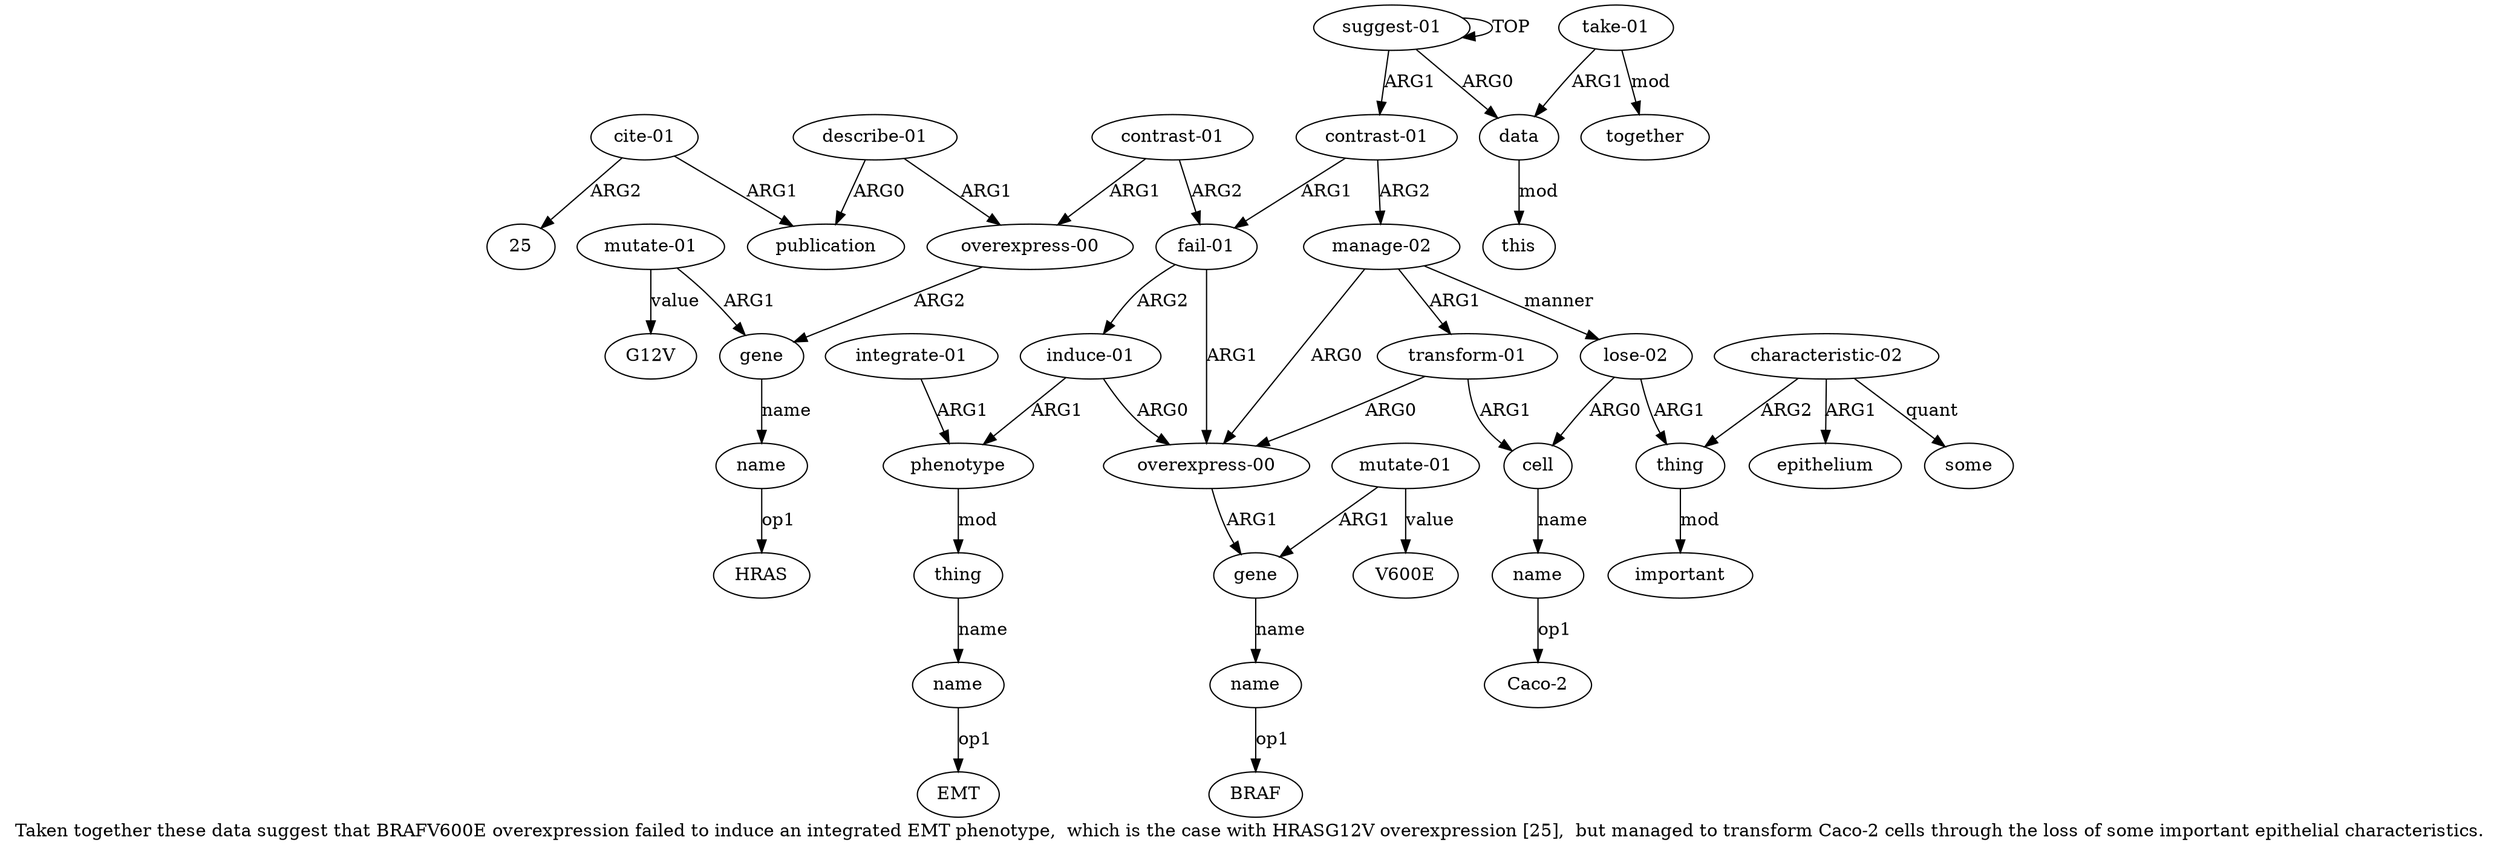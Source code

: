 digraph  {
	graph [label="Taken together these data suggest that BRAFV600E overexpression failed to induce an integrated EMT phenotype,  which is the case \
with HRASG12V overexpression [25],  but managed to transform Caco-2 cells through the loss of some important epithelial characteristics."];
	node [label="\N"];
	a20	 [color=black,
		gold_ind=20,
		gold_label="mutate-01",
		label="mutate-01",
		test_ind=20,
		test_label="mutate-01"];
	a18	 [color=black,
		gold_ind=18,
		gold_label=gene,
		label=gene,
		test_ind=18,
		test_label=gene];
	a20 -> a18 [key=0,
	color=black,
	gold_label=ARG1,
	label=ARG1,
	test_label=ARG1];
"a20 G12V" [color=black,
	gold_ind=-1,
	gold_label=G12V,
	label=G12V,
	test_ind=-1,
	test_label=G12V];
a20 -> "a20 G12V" [key=0,
color=black,
gold_label=value,
label=value,
test_label=value];
a21 [color=black,
gold_ind=21,
gold_label="describe-01",
label="describe-01",
test_ind=21,
test_label="describe-01"];
a22 [color=black,
gold_ind=22,
gold_label=publication,
label=publication,
test_ind=22,
test_label=publication];
a21 -> a22 [key=0,
color=black,
gold_label=ARG0,
label=ARG0,
test_label=ARG0];
a17 [color=black,
gold_ind=17,
gold_label="overexpress-00",
label="overexpress-00",
test_ind=17,
test_label="overexpress-00"];
a21 -> a17 [key=0,
color=black,
gold_label=ARG1,
label=ARG1,
test_label=ARG1];
a23 [color=black,
gold_ind=23,
gold_label="cite-01",
label="cite-01",
test_ind=23,
test_label="cite-01"];
a23 -> a22 [key=0,
color=black,
gold_label=ARG1,
label=ARG1,
test_label=ARG1];
"a23 25" [color=black,
gold_ind=-1,
gold_label=25,
label=25,
test_ind=-1,
test_label=25];
a23 -> "a23 25" [key=0,
color=black,
gold_label=ARG2,
label=ARG2,
test_label=ARG2];
a24 [color=black,
gold_ind=24,
gold_label="manage-02",
label="manage-02",
test_ind=24,
test_label="manage-02"];
a25 [color=black,
gold_ind=25,
gold_label="transform-01",
label="transform-01",
test_ind=25,
test_label="transform-01"];
a24 -> a25 [key=0,
color=black,
gold_label=ARG1,
label=ARG1,
test_label=ARG1];
a28 [color=black,
gold_ind=28,
gold_label="lose-02",
label="lose-02",
test_ind=28,
test_label="lose-02"];
a24 -> a28 [key=0,
color=black,
gold_label=manner,
label=manner,
test_label=manner];
a7 [color=black,
gold_ind=7,
gold_label="overexpress-00",
label="overexpress-00",
test_ind=7,
test_label="overexpress-00"];
a24 -> a7 [key=0,
color=black,
gold_label=ARG0,
label=ARG0,
test_label=ARG0];
a26 [color=black,
gold_ind=26,
gold_label=cell,
label=cell,
test_ind=26,
test_label=cell];
a25 -> a26 [key=0,
color=black,
gold_label=ARG1,
label=ARG1,
test_label=ARG1];
a25 -> a7 [key=0,
color=black,
gold_label=ARG0,
label=ARG0,
test_label=ARG0];
a27 [color=black,
gold_ind=27,
gold_label=name,
label=name,
test_ind=27,
test_label=name];
a26 -> a27 [key=0,
color=black,
gold_label=name,
label=name,
test_label=name];
"a27 Caco-2" [color=black,
gold_ind=-1,
gold_label="Caco-2",
label="Caco-2",
test_ind=-1,
test_label="Caco-2"];
a27 -> "a27 Caco-2" [key=0,
color=black,
gold_label=op1,
label=op1,
test_label=op1];
a28 -> a26 [key=0,
color=black,
gold_label=ARG0,
label=ARG0,
test_label=ARG0];
a29 [color=black,
gold_ind=29,
gold_label=thing,
label=thing,
test_ind=29,
test_label=thing];
a28 -> a29 [key=0,
color=black,
gold_label=ARG1,
label=ARG1,
test_label=ARG1];
a30 [color=black,
gold_ind=30,
gold_label=important,
label=important,
test_ind=30,
test_label=important];
a29 -> a30 [key=0,
color=black,
gold_label=mod,
label=mod,
test_label=mod];
a31 [color=black,
gold_ind=31,
gold_label="characteristic-02",
label="characteristic-02",
test_ind=31,
test_label="characteristic-02"];
a31 -> a29 [key=0,
color=black,
gold_label=ARG2,
label=ARG2,
test_label=ARG2];
a33 [color=black,
gold_ind=33,
gold_label=some,
label=some,
test_ind=33,
test_label=some];
a31 -> a33 [key=0,
color=black,
gold_label=quant,
label=quant,
test_label=quant];
a32 [color=black,
gold_ind=32,
gold_label=epithelium,
label=epithelium,
test_ind=32,
test_label=epithelium];
a31 -> a32 [key=0,
color=black,
gold_label=ARG1,
label=ARG1,
test_label=ARG1];
"a9 BRAF" [color=black,
gold_ind=-1,
gold_label=BRAF,
label=BRAF,
test_ind=-1,
test_label=BRAF];
a15 [color=black,
gold_ind=15,
gold_label="integrate-01",
label="integrate-01",
test_ind=15,
test_label="integrate-01"];
a12 [color=black,
gold_ind=12,
gold_label=phenotype,
label=phenotype,
test_ind=12,
test_label=phenotype];
a15 -> a12 [key=0,
color=black,
gold_label=ARG1,
label=ARG1,
test_label=ARG1];
a14 [color=black,
gold_ind=14,
gold_label=name,
label=name,
test_ind=14,
test_label=name];
"a14 EMT" [color=black,
gold_ind=-1,
gold_label=EMT,
label=EMT,
test_ind=-1,
test_label=EMT];
a14 -> "a14 EMT" [key=0,
color=black,
gold_label=op1,
label=op1,
test_label=op1];
a17 -> a18 [key=0,
color=black,
gold_label=ARG2,
label=ARG2,
test_label=ARG2];
a16 [color=black,
gold_ind=16,
gold_label="contrast-01",
label="contrast-01",
test_ind=16,
test_label="contrast-01"];
a16 -> a17 [key=0,
color=black,
gold_label=ARG1,
label=ARG1,
test_label=ARG1];
a6 [color=black,
gold_ind=6,
gold_label="fail-01",
label="fail-01",
test_ind=6,
test_label="fail-01"];
a16 -> a6 [key=0,
color=black,
gold_label=ARG2,
label=ARG2,
test_label=ARG2];
a11 [color=black,
gold_ind=11,
gold_label="induce-01",
label="induce-01",
test_ind=11,
test_label="induce-01"];
a11 -> a12 [key=0,
color=black,
gold_label=ARG1,
label=ARG1,
test_label=ARG1];
a11 -> a7 [key=0,
color=black,
gold_label=ARG0,
label=ARG0,
test_label=ARG0];
a10 [color=black,
gold_ind=10,
gold_label="mutate-01",
label="mutate-01",
test_ind=10,
test_label="mutate-01"];
a8 [color=black,
gold_ind=8,
gold_label=gene,
label=gene,
test_ind=8,
test_label=gene];
a10 -> a8 [key=0,
color=black,
gold_label=ARG1,
label=ARG1,
test_label=ARG1];
"a10 V600E" [color=black,
gold_ind=-1,
gold_label=V600E,
label=V600E,
test_ind=-1,
test_label=V600E];
a10 -> "a10 V600E" [key=0,
color=black,
gold_label=value,
label=value,
test_label=value];
a13 [color=black,
gold_ind=13,
gold_label=thing,
label=thing,
test_ind=13,
test_label=thing];
a13 -> a14 [key=0,
color=black,
gold_label=name,
label=name,
test_label=name];
a12 -> a13 [key=0,
color=black,
gold_label=mod,
label=mod,
test_label=mod];
a19 [color=black,
gold_ind=19,
gold_label=name,
label=name,
test_ind=19,
test_label=name];
"a19 HRAS" [color=black,
gold_ind=-1,
gold_label=HRAS,
label=HRAS,
test_ind=-1,
test_label=HRAS];
a19 -> "a19 HRAS" [key=0,
color=black,
gold_label=op1,
label=op1,
test_label=op1];
a18 -> a19 [key=0,
color=black,
gold_label=name,
label=name,
test_label=name];
a1 [color=black,
gold_ind=1,
gold_label=data,
label=data,
test_ind=1,
test_label=data];
a2 [color=black,
gold_ind=2,
gold_label=this,
label=this,
test_ind=2,
test_label=this];
a1 -> a2 [key=0,
color=black,
gold_label=mod,
label=mod,
test_label=mod];
a0 [color=black,
gold_ind=0,
gold_label="suggest-01",
label="suggest-01",
test_ind=0,
test_label="suggest-01"];
a0 -> a1 [key=0,
color=black,
gold_label=ARG0,
label=ARG0,
test_label=ARG0];
a0 -> a0 [key=0,
color=black,
gold_label=TOP,
label=TOP,
test_label=TOP];
a5 [color=black,
gold_ind=5,
gold_label="contrast-01",
label="contrast-01",
test_ind=5,
test_label="contrast-01"];
a0 -> a5 [key=0,
color=black,
gold_label=ARG1,
label=ARG1,
test_label=ARG1];
a3 [color=black,
gold_ind=3,
gold_label="take-01",
label="take-01",
test_ind=3,
test_label="take-01"];
a3 -> a1 [key=0,
color=black,
gold_label=ARG1,
label=ARG1,
test_label=ARG1];
a4 [color=black,
gold_ind=4,
gold_label=together,
label=together,
test_ind=4,
test_label=together];
a3 -> a4 [key=0,
color=black,
gold_label=mod,
label=mod,
test_label=mod];
a5 -> a24 [key=0,
color=black,
gold_label=ARG2,
label=ARG2,
test_label=ARG2];
a5 -> a6 [key=0,
color=black,
gold_label=ARG1,
label=ARG1,
test_label=ARG1];
a7 -> a8 [key=0,
color=black,
gold_label=ARG1,
label=ARG1,
test_label=ARG1];
a6 -> a11 [key=0,
color=black,
gold_label=ARG2,
label=ARG2,
test_label=ARG2];
a6 -> a7 [key=0,
color=black,
gold_label=ARG1,
label=ARG1,
test_label=ARG1];
a9 [color=black,
gold_ind=9,
gold_label=name,
label=name,
test_ind=9,
test_label=name];
a9 -> "a9 BRAF" [key=0,
color=black,
gold_label=op1,
label=op1,
test_label=op1];
a8 -> a9 [key=0,
color=black,
gold_label=name,
label=name,
test_label=name];
}
